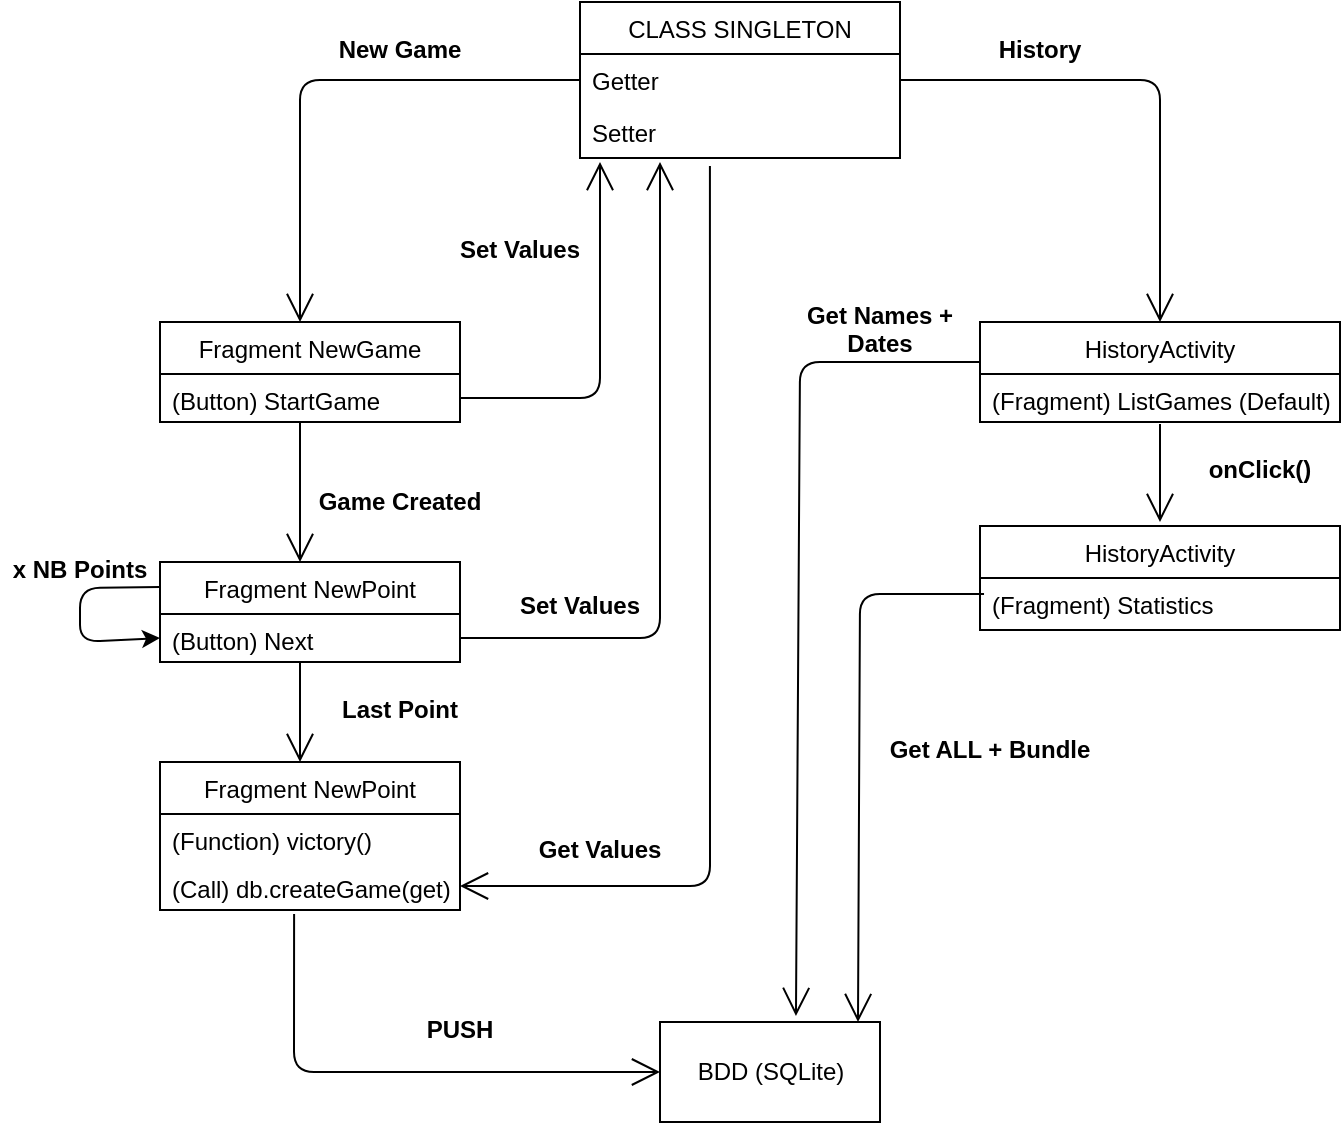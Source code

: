 <mxfile version="14.5.3" type="github">
  <diagram id="xEyc86nmr2D_uog5RZ8k" name="Page-1">
    <mxGraphModel dx="1200" dy="693" grid="1" gridSize="10" guides="1" tooltips="1" connect="1" arrows="1" fold="1" page="1" pageScale="1" pageWidth="827" pageHeight="1169" math="0" shadow="0">
      <root>
        <mxCell id="0" />
        <mxCell id="1" parent="0" />
        <mxCell id="3Ked7T3tFeqkyxFhHWcR-1" value="CLASS SINGLETON" style="swimlane;fontStyle=0;childLayout=stackLayout;horizontal=1;startSize=26;fillColor=none;horizontalStack=0;resizeParent=1;resizeParentMax=0;resizeLast=0;collapsible=1;marginBottom=0;" parent="1" vertex="1">
          <mxGeometry x="320" y="40" width="160" height="78" as="geometry">
            <mxRectangle x="320" y="40" width="100" height="26" as="alternateBounds" />
          </mxGeometry>
        </mxCell>
        <mxCell id="3Ked7T3tFeqkyxFhHWcR-2" value="Getter" style="text;strokeColor=none;fillColor=none;align=left;verticalAlign=top;spacingLeft=4;spacingRight=4;overflow=hidden;rotatable=0;points=[[0,0.5],[1,0.5]];portConstraint=eastwest;" parent="3Ked7T3tFeqkyxFhHWcR-1" vertex="1">
          <mxGeometry y="26" width="160" height="26" as="geometry" />
        </mxCell>
        <mxCell id="3Ked7T3tFeqkyxFhHWcR-3" value="Setter" style="text;strokeColor=none;fillColor=none;align=left;verticalAlign=top;spacingLeft=4;spacingRight=4;overflow=hidden;rotatable=0;points=[[0,0.5],[1,0.5]];portConstraint=eastwest;" parent="3Ked7T3tFeqkyxFhHWcR-1" vertex="1">
          <mxGeometry y="52" width="160" height="26" as="geometry" />
        </mxCell>
        <mxCell id="3Ked7T3tFeqkyxFhHWcR-6" value="" style="endArrow=open;endFill=1;endSize=12;html=1;exitX=0;exitY=0.5;exitDx=0;exitDy=0;" parent="1" source="3Ked7T3tFeqkyxFhHWcR-2" edge="1">
          <mxGeometry width="160" relative="1" as="geometry">
            <mxPoint x="400" y="290" as="sourcePoint" />
            <mxPoint x="180" y="200" as="targetPoint" />
            <Array as="points">
              <mxPoint x="180" y="79" />
            </Array>
          </mxGeometry>
        </mxCell>
        <mxCell id="3Ked7T3tFeqkyxFhHWcR-7" value="New Game" style="text;align=center;fontStyle=1;verticalAlign=middle;spacingLeft=3;spacingRight=3;strokeColor=none;rotatable=0;points=[[0,0.5],[1,0.5]];portConstraint=eastwest;" parent="1" vertex="1">
          <mxGeometry x="190" y="50" width="80" height="26" as="geometry" />
        </mxCell>
        <mxCell id="3Ked7T3tFeqkyxFhHWcR-8" value="Fragment NewGame" style="swimlane;fontStyle=0;childLayout=stackLayout;horizontal=1;startSize=26;fillColor=none;horizontalStack=0;resizeParent=1;resizeParentMax=0;resizeLast=0;collapsible=1;marginBottom=0;" parent="1" vertex="1">
          <mxGeometry x="110" y="200" width="150" height="50" as="geometry" />
        </mxCell>
        <mxCell id="3Ked7T3tFeqkyxFhHWcR-9" value="(Button) StartGame " style="text;strokeColor=none;fillColor=none;align=left;verticalAlign=top;spacingLeft=4;spacingRight=4;overflow=hidden;rotatable=0;points=[[0,0.5],[1,0.5]];portConstraint=eastwest;" parent="3Ked7T3tFeqkyxFhHWcR-8" vertex="1">
          <mxGeometry y="26" width="150" height="24" as="geometry" />
        </mxCell>
        <mxCell id="3Ked7T3tFeqkyxFhHWcR-13" value="" style="endArrow=open;endFill=1;endSize=12;html=1;exitX=0.45;exitY=1.067;exitDx=0;exitDy=0;exitPerimeter=0;" parent="1" edge="1">
          <mxGeometry width="160" relative="1" as="geometry">
            <mxPoint x="180" y="250" as="sourcePoint" />
            <mxPoint x="180" y="320" as="targetPoint" />
          </mxGeometry>
        </mxCell>
        <mxCell id="3Ked7T3tFeqkyxFhHWcR-14" value="Game Created" style="text;align=center;fontStyle=1;verticalAlign=middle;spacingLeft=3;spacingRight=3;strokeColor=none;rotatable=0;points=[[0,0.5],[1,0.5]];portConstraint=eastwest;" parent="1" vertex="1">
          <mxGeometry x="180" y="276" width="100" height="26" as="geometry" />
        </mxCell>
        <mxCell id="3Ked7T3tFeqkyxFhHWcR-15" value="Fragment NewPoint" style="swimlane;fontStyle=0;childLayout=stackLayout;horizontal=1;startSize=26;fillColor=none;horizontalStack=0;resizeParent=1;resizeParentMax=0;resizeLast=0;collapsible=1;marginBottom=0;" parent="1" vertex="1">
          <mxGeometry x="110" y="320" width="150" height="50" as="geometry" />
        </mxCell>
        <mxCell id="3Ked7T3tFeqkyxFhHWcR-16" value="(Button) Next " style="text;strokeColor=none;fillColor=none;align=left;verticalAlign=top;spacingLeft=4;spacingRight=4;overflow=hidden;rotatable=0;points=[[0,0.5],[1,0.5]];portConstraint=eastwest;" parent="3Ked7T3tFeqkyxFhHWcR-15" vertex="1">
          <mxGeometry y="26" width="150" height="24" as="geometry" />
        </mxCell>
        <mxCell id="3Ked7T3tFeqkyxFhHWcR-36" value="" style="endArrow=classic;html=1;exitX=0;exitY=0.25;exitDx=0;exitDy=0;entryX=0;entryY=0.5;entryDx=0;entryDy=0;" parent="3Ked7T3tFeqkyxFhHWcR-15" source="3Ked7T3tFeqkyxFhHWcR-15" target="3Ked7T3tFeqkyxFhHWcR-16" edge="1">
          <mxGeometry width="50" height="50" relative="1" as="geometry">
            <mxPoint x="-90" y="40" as="sourcePoint" />
            <mxPoint x="-30" y="60" as="targetPoint" />
            <Array as="points">
              <mxPoint x="-40" y="13" />
              <mxPoint x="-40" y="40" />
            </Array>
          </mxGeometry>
        </mxCell>
        <mxCell id="3Ked7T3tFeqkyxFhHWcR-20" value="" style="endArrow=open;endFill=1;endSize=12;html=1;exitX=0.45;exitY=1.067;exitDx=0;exitDy=0;exitPerimeter=0;" parent="1" edge="1">
          <mxGeometry width="160" relative="1" as="geometry">
            <mxPoint x="180" y="370" as="sourcePoint" />
            <mxPoint x="180" y="420" as="targetPoint" />
            <Array as="points">
              <mxPoint x="180" y="390" />
            </Array>
          </mxGeometry>
        </mxCell>
        <mxCell id="3Ked7T3tFeqkyxFhHWcR-21" value="Last Point" style="text;align=center;fontStyle=1;verticalAlign=middle;spacingLeft=3;spacingRight=3;strokeColor=none;rotatable=0;points=[[0,0.5],[1,0.5]];portConstraint=eastwest;" parent="1" vertex="1">
          <mxGeometry x="180" y="380" width="100" height="26" as="geometry" />
        </mxCell>
        <mxCell id="3Ked7T3tFeqkyxFhHWcR-25" value="" style="endArrow=open;endFill=1;endSize=12;html=1;exitX=1;exitY=0.5;exitDx=0;exitDy=0;" parent="1" source="3Ked7T3tFeqkyxFhHWcR-9" edge="1">
          <mxGeometry width="160" relative="1" as="geometry">
            <mxPoint x="260" y="630" as="sourcePoint" />
            <mxPoint x="330" y="120" as="targetPoint" />
            <Array as="points">
              <mxPoint x="330" y="238" />
            </Array>
          </mxGeometry>
        </mxCell>
        <mxCell id="3Ked7T3tFeqkyxFhHWcR-26" value="" style="endArrow=open;endFill=1;endSize=12;html=1;" parent="1" source="3Ked7T3tFeqkyxFhHWcR-2" edge="1">
          <mxGeometry width="160" relative="1" as="geometry">
            <mxPoint x="480" y="79" as="sourcePoint" />
            <mxPoint x="610" y="200" as="targetPoint" />
            <Array as="points">
              <mxPoint x="610" y="79" />
            </Array>
          </mxGeometry>
        </mxCell>
        <mxCell id="3Ked7T3tFeqkyxFhHWcR-27" value="HistoryActivity" style="swimlane;fontStyle=0;childLayout=stackLayout;horizontal=1;startSize=26;fillColor=none;horizontalStack=0;resizeParent=1;resizeParentMax=0;resizeLast=0;collapsible=1;marginBottom=0;" parent="1" vertex="1">
          <mxGeometry x="520" y="200" width="180" height="50" as="geometry" />
        </mxCell>
        <mxCell id="3Ked7T3tFeqkyxFhHWcR-28" value="(Fragment) ListGames (Default) " style="text;strokeColor=none;fillColor=none;align=left;verticalAlign=top;spacingLeft=4;spacingRight=4;overflow=hidden;rotatable=0;points=[[0,0.5],[1,0.5]];portConstraint=eastwest;" parent="3Ked7T3tFeqkyxFhHWcR-27" vertex="1">
          <mxGeometry y="26" width="180" height="24" as="geometry" />
        </mxCell>
        <mxCell id="3Ked7T3tFeqkyxFhHWcR-29" value="HistoryActivity" style="swimlane;fontStyle=0;childLayout=stackLayout;horizontal=1;startSize=26;fillColor=none;horizontalStack=0;resizeParent=1;resizeParentMax=0;resizeLast=0;collapsible=1;marginBottom=0;" parent="1" vertex="1">
          <mxGeometry x="520" y="302" width="180" height="52" as="geometry" />
        </mxCell>
        <mxCell id="3Ked7T3tFeqkyxFhHWcR-30" value="(Fragment) Statistics" style="text;strokeColor=none;fillColor=none;align=left;verticalAlign=top;spacingLeft=4;spacingRight=4;overflow=hidden;rotatable=0;points=[[0,0.5],[1,0.5]];portConstraint=eastwest;" parent="3Ked7T3tFeqkyxFhHWcR-29" vertex="1">
          <mxGeometry y="26" width="180" height="26" as="geometry" />
        </mxCell>
        <mxCell id="3Ked7T3tFeqkyxFhHWcR-32" value="" style="endArrow=open;endFill=1;endSize=12;html=1;exitX=0.5;exitY=1.042;exitDx=0;exitDy=0;exitPerimeter=0;" parent="1" source="3Ked7T3tFeqkyxFhHWcR-28" edge="1">
          <mxGeometry width="160" relative="1" as="geometry">
            <mxPoint x="610" y="280" as="sourcePoint" />
            <mxPoint x="610" y="300" as="targetPoint" />
          </mxGeometry>
        </mxCell>
        <mxCell id="3Ked7T3tFeqkyxFhHWcR-34" value="History" style="text;align=center;fontStyle=1;verticalAlign=middle;spacingLeft=3;spacingRight=3;strokeColor=none;rotatable=0;points=[[0,0.5],[1,0.5]];portConstraint=eastwest;" parent="1" vertex="1">
          <mxGeometry x="510" y="50" width="80" height="26" as="geometry" />
        </mxCell>
        <mxCell id="3Ked7T3tFeqkyxFhHWcR-35" value="Set Values" style="text;align=center;fontStyle=1;verticalAlign=middle;spacingLeft=3;spacingRight=3;strokeColor=none;rotatable=0;points=[[0,0.5],[1,0.5]];portConstraint=eastwest;" parent="1" vertex="1">
          <mxGeometry x="250" y="150" width="80" height="26" as="geometry" />
        </mxCell>
        <mxCell id="3Ked7T3tFeqkyxFhHWcR-37" value="x NB Points" style="text;align=center;fontStyle=1;verticalAlign=middle;spacingLeft=3;spacingRight=3;strokeColor=none;rotatable=0;points=[[0,0.5],[1,0.5]];portConstraint=eastwest;" parent="1" vertex="1">
          <mxGeometry x="30" y="310" width="80" height="26" as="geometry" />
        </mxCell>
        <mxCell id="3Ked7T3tFeqkyxFhHWcR-38" value="Fragment NewPoint" style="swimlane;fontStyle=0;childLayout=stackLayout;horizontal=1;startSize=26;fillColor=none;horizontalStack=0;resizeParent=1;resizeParentMax=0;resizeLast=0;collapsible=1;marginBottom=0;" parent="1" vertex="1">
          <mxGeometry x="110" y="420" width="150" height="74" as="geometry" />
        </mxCell>
        <mxCell id="3Ked7T3tFeqkyxFhHWcR-41" value="(Function) victory() " style="text;strokeColor=none;fillColor=none;align=left;verticalAlign=top;spacingLeft=4;spacingRight=4;overflow=hidden;rotatable=0;points=[[0,0.5],[1,0.5]];portConstraint=eastwest;" parent="3Ked7T3tFeqkyxFhHWcR-38" vertex="1">
          <mxGeometry y="26" width="150" height="24" as="geometry" />
        </mxCell>
        <mxCell id="3Ked7T3tFeqkyxFhHWcR-39" value="(Call) db.createGame(get) " style="text;strokeColor=none;fillColor=none;align=left;verticalAlign=top;spacingLeft=4;spacingRight=4;overflow=hidden;rotatable=0;points=[[0,0.5],[1,0.5]];portConstraint=eastwest;" parent="3Ked7T3tFeqkyxFhHWcR-38" vertex="1">
          <mxGeometry y="50" width="150" height="24" as="geometry" />
        </mxCell>
        <mxCell id="3Ked7T3tFeqkyxFhHWcR-42" value="" style="endArrow=open;endFill=1;endSize=12;html=1;exitX=1;exitY=0.5;exitDx=0;exitDy=0;" parent="1" edge="1">
          <mxGeometry width="160" relative="1" as="geometry">
            <mxPoint x="260" y="358" as="sourcePoint" />
            <mxPoint x="360" y="120" as="targetPoint" />
            <Array as="points">
              <mxPoint x="360" y="358" />
            </Array>
          </mxGeometry>
        </mxCell>
        <mxCell id="3Ked7T3tFeqkyxFhHWcR-43" value="Set Values" style="text;align=center;fontStyle=1;verticalAlign=middle;spacingLeft=3;spacingRight=3;strokeColor=none;rotatable=0;points=[[0,0.5],[1,0.5]];portConstraint=eastwest;" parent="1" vertex="1">
          <mxGeometry x="280" y="328" width="80" height="26" as="geometry" />
        </mxCell>
        <mxCell id="3Ked7T3tFeqkyxFhHWcR-44" value="" style="endArrow=open;endFill=1;endSize=12;html=1;exitX=0.406;exitY=1.154;exitDx=0;exitDy=0;exitPerimeter=0;entryX=1;entryY=0.5;entryDx=0;entryDy=0;" parent="1" source="3Ked7T3tFeqkyxFhHWcR-3" target="3Ked7T3tFeqkyxFhHWcR-39" edge="1">
          <mxGeometry width="160" relative="1" as="geometry">
            <mxPoint x="360" y="460" as="sourcePoint" />
            <mxPoint x="385" y="490" as="targetPoint" />
            <Array as="points">
              <mxPoint x="385" y="482" />
            </Array>
          </mxGeometry>
        </mxCell>
        <mxCell id="3Ked7T3tFeqkyxFhHWcR-45" value="Get Values" style="text;align=center;fontStyle=1;verticalAlign=middle;spacingLeft=3;spacingRight=3;strokeColor=none;rotatable=0;points=[[0,0.5],[1,0.5]];portConstraint=eastwest;" parent="1" vertex="1">
          <mxGeometry x="290" y="450" width="80" height="26" as="geometry" />
        </mxCell>
        <mxCell id="3Ked7T3tFeqkyxFhHWcR-49" value="BDD (SQLite)" style="html=1;" parent="1" vertex="1">
          <mxGeometry x="360" y="550" width="110" height="50" as="geometry" />
        </mxCell>
        <mxCell id="3Ked7T3tFeqkyxFhHWcR-50" value="" style="endArrow=open;endFill=1;endSize=12;html=1;exitX=0.447;exitY=1.083;exitDx=0;exitDy=0;exitPerimeter=0;entryX=0;entryY=0.5;entryDx=0;entryDy=0;" parent="1" source="3Ked7T3tFeqkyxFhHWcR-39" target="3Ked7T3tFeqkyxFhHWcR-49" edge="1">
          <mxGeometry width="160" relative="1" as="geometry">
            <mxPoint x="330" y="360" as="sourcePoint" />
            <mxPoint x="177" y="600" as="targetPoint" />
            <Array as="points">
              <mxPoint x="177" y="575" />
            </Array>
          </mxGeometry>
        </mxCell>
        <mxCell id="3Ked7T3tFeqkyxFhHWcR-51" value="PUSH" style="text;align=center;fontStyle=1;verticalAlign=middle;spacingLeft=3;spacingRight=3;strokeColor=none;rotatable=0;points=[[0,0.5],[1,0.5]];portConstraint=eastwest;" parent="1" vertex="1">
          <mxGeometry x="220" y="540" width="80" height="26" as="geometry" />
        </mxCell>
        <mxCell id="FQ40qVaJNndSNLyhqhBv-1" value="" style="endArrow=open;endFill=1;endSize=12;html=1;exitX=0;exitY=0.5;exitDx=0;exitDy=0;entryX=0.618;entryY=-0.06;entryDx=0;entryDy=0;entryPerimeter=0;" edge="1" parent="1" target="3Ked7T3tFeqkyxFhHWcR-49">
          <mxGeometry width="160" relative="1" as="geometry">
            <mxPoint x="520" y="220" as="sourcePoint" />
            <mxPoint x="380" y="341" as="targetPoint" />
            <Array as="points">
              <mxPoint x="430" y="220" />
            </Array>
          </mxGeometry>
        </mxCell>
        <mxCell id="FQ40qVaJNndSNLyhqhBv-2" value="Get Names +&#xa;Dates" style="text;align=center;fontStyle=1;verticalAlign=middle;spacingLeft=3;spacingRight=3;strokeColor=none;rotatable=0;points=[[0,0.5],[1,0.5]];portConstraint=eastwest;" vertex="1" parent="1">
          <mxGeometry x="430" y="190" width="80" height="26" as="geometry" />
        </mxCell>
        <mxCell id="FQ40qVaJNndSNLyhqhBv-3" value="onClick()" style="text;align=center;fontStyle=1;verticalAlign=middle;spacingLeft=3;spacingRight=3;strokeColor=none;rotatable=0;points=[[0,0.5],[1,0.5]];portConstraint=eastwest;" vertex="1" parent="1">
          <mxGeometry x="620" y="260" width="80" height="26" as="geometry" />
        </mxCell>
        <mxCell id="FQ40qVaJNndSNLyhqhBv-4" value="" style="endArrow=open;endFill=1;endSize=12;html=1;exitX=0;exitY=0.5;exitDx=0;exitDy=0;entryX=0.9;entryY=0;entryDx=0;entryDy=0;entryPerimeter=0;" edge="1" parent="1" target="3Ked7T3tFeqkyxFhHWcR-49">
          <mxGeometry width="160" relative="1" as="geometry">
            <mxPoint x="522.02" y="336" as="sourcePoint" />
            <mxPoint x="430" y="663" as="targetPoint" />
            <Array as="points">
              <mxPoint x="460" y="336" />
            </Array>
          </mxGeometry>
        </mxCell>
        <mxCell id="FQ40qVaJNndSNLyhqhBv-5" value="Get ALL + Bundle" style="text;align=center;fontStyle=1;verticalAlign=middle;spacingLeft=3;spacingRight=3;strokeColor=none;rotatable=0;points=[[0,0.5],[1,0.5]];portConstraint=eastwest;" vertex="1" parent="1">
          <mxGeometry x="470" y="400" width="110" height="26" as="geometry" />
        </mxCell>
      </root>
    </mxGraphModel>
  </diagram>
</mxfile>
